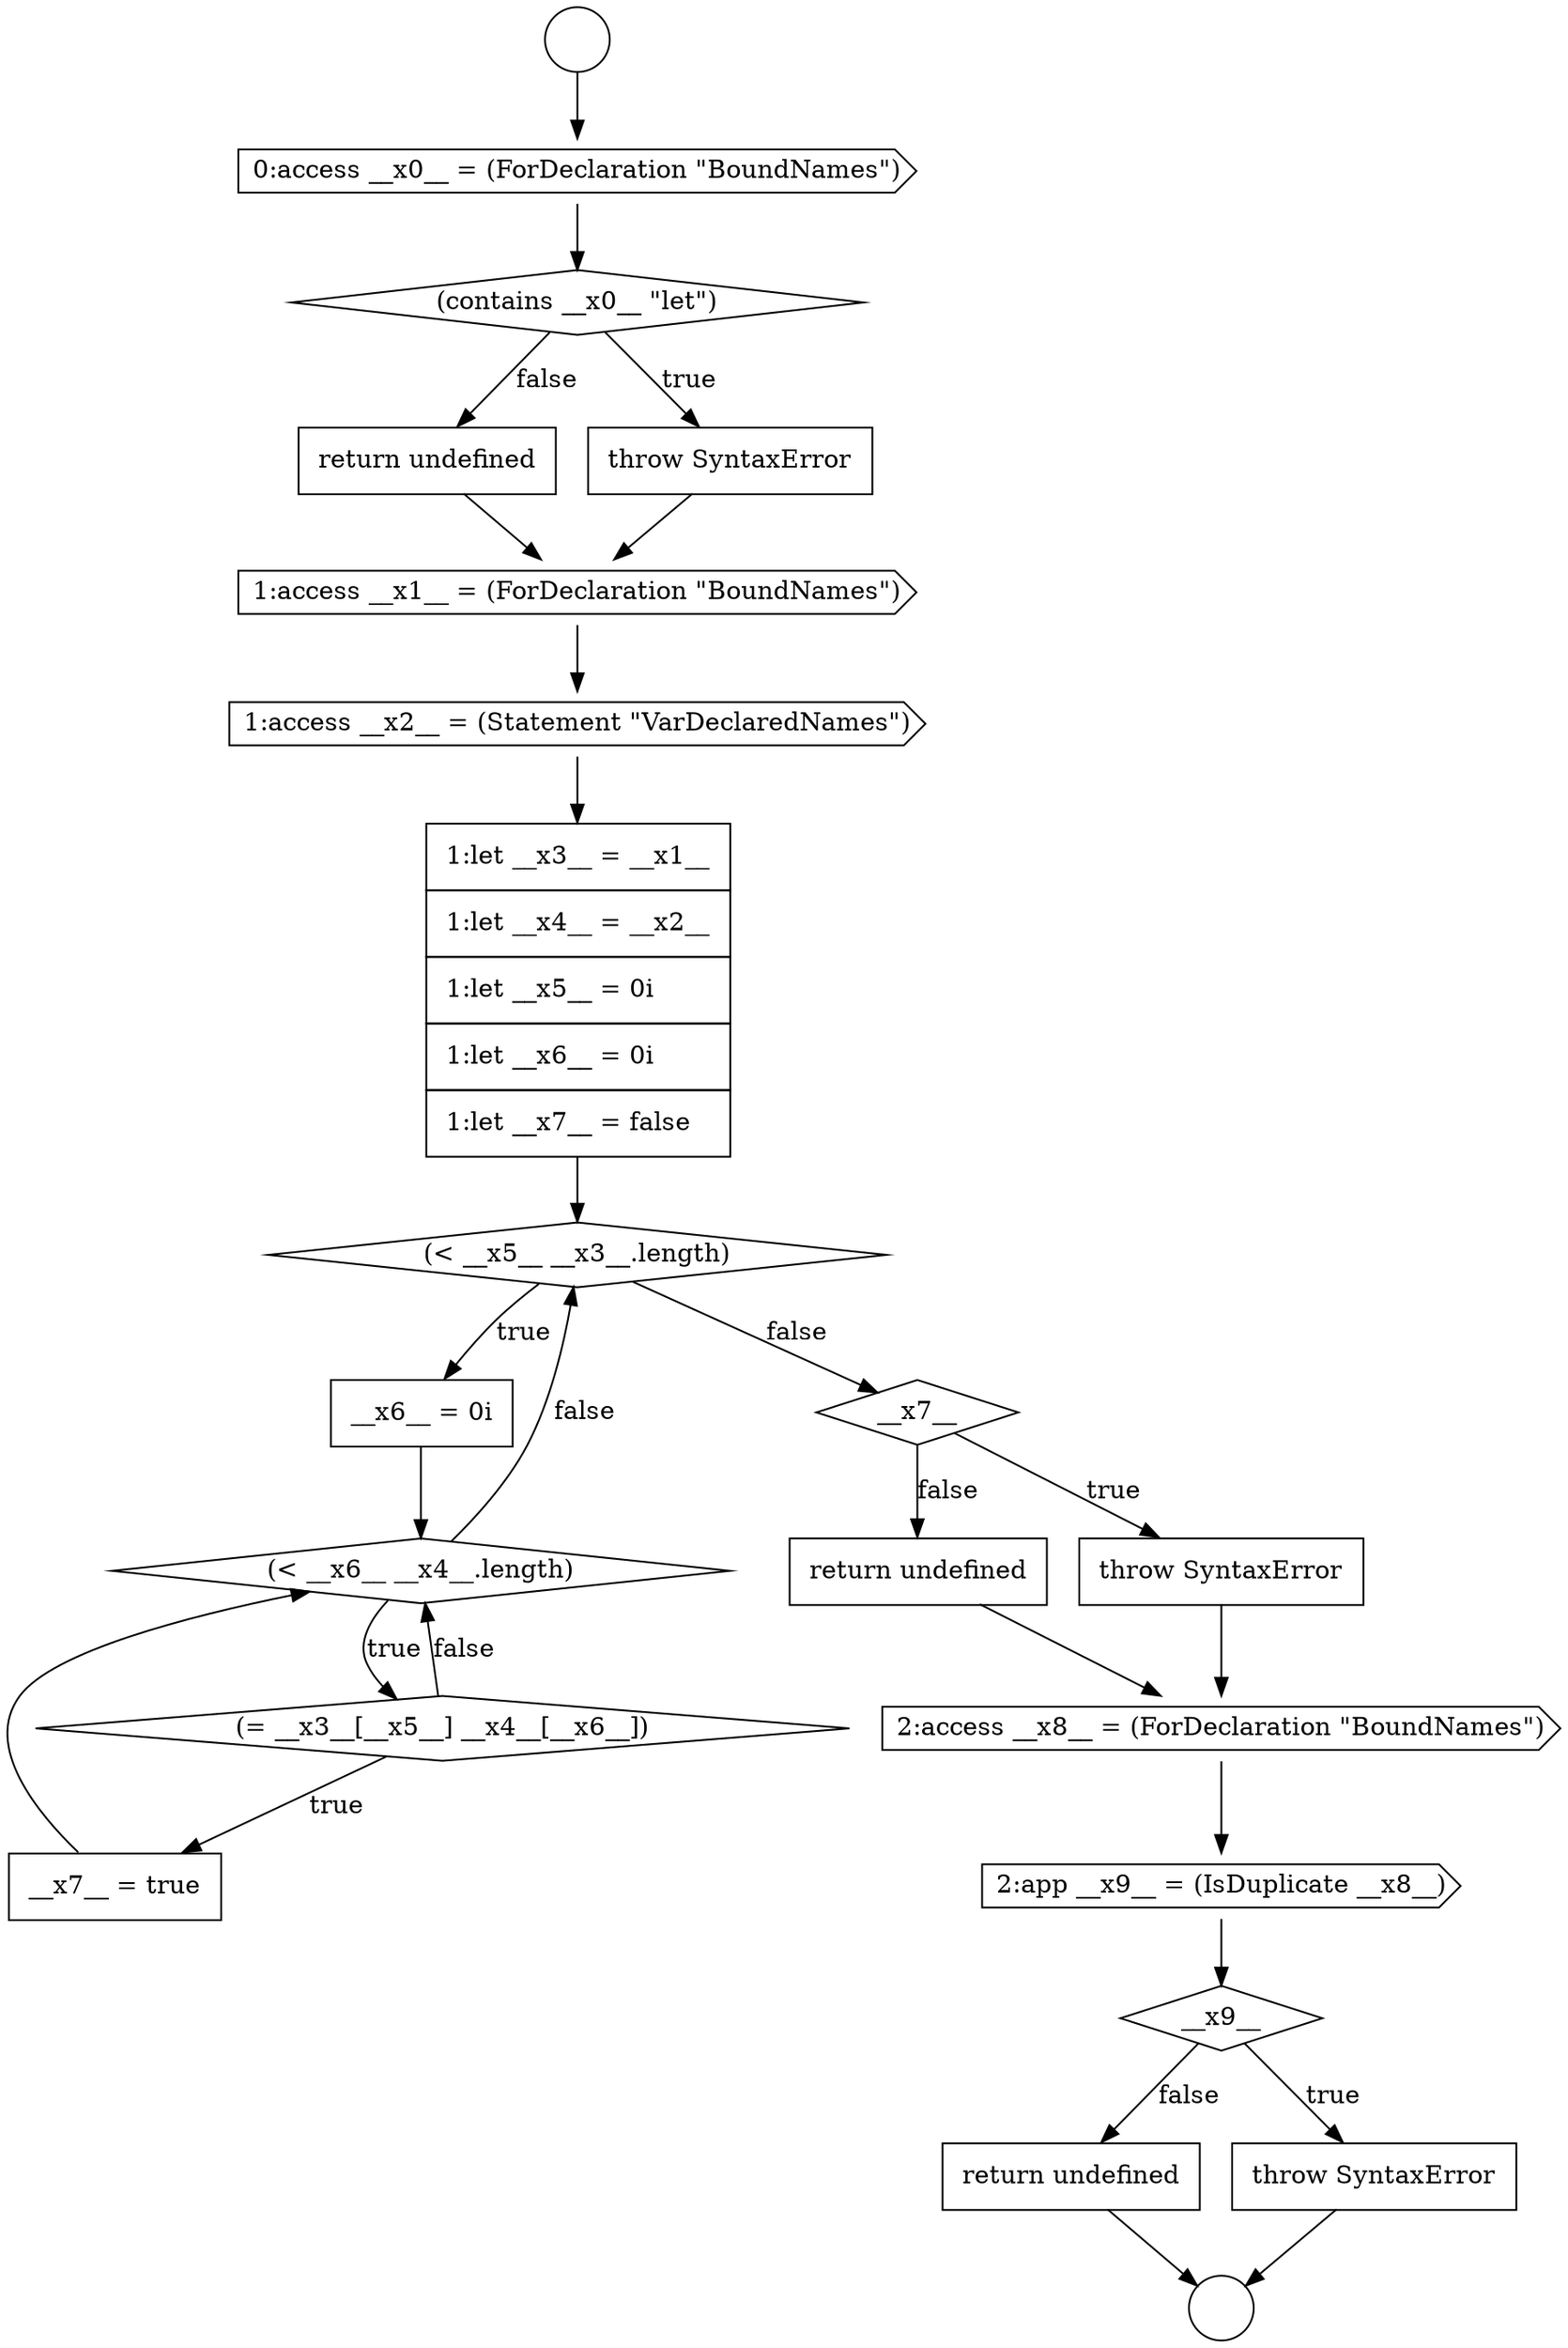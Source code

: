 digraph {
  node19326 [shape=diamond, label=<<font color="black">(&lt; __x5__ __x3__.length)</font>> color="black" fillcolor="white" style=filled]
  node19323 [shape=cds, label=<<font color="black">1:access __x1__ = (ForDeclaration &quot;BoundNames&quot;)</font>> color="black" fillcolor="white" style=filled]
  node19318 [shape=circle label=" " color="black" fillcolor="white" style=filled]
  node19327 [shape=none, margin=0, label=<<font color="black">
    <table border="0" cellborder="1" cellspacing="0" cellpadding="10">
      <tr><td align="left">__x6__ = 0i</td></tr>
    </table>
  </font>> color="black" fillcolor="white" style=filled]
  node19338 [shape=none, margin=0, label=<<font color="black">
    <table border="0" cellborder="1" cellspacing="0" cellpadding="10">
      <tr><td align="left">return undefined</td></tr>
    </table>
  </font>> color="black" fillcolor="white" style=filled]
  node19322 [shape=none, margin=0, label=<<font color="black">
    <table border="0" cellborder="1" cellspacing="0" cellpadding="10">
      <tr><td align="left">return undefined</td></tr>
    </table>
  </font>> color="black" fillcolor="white" style=filled]
  node19337 [shape=none, margin=0, label=<<font color="black">
    <table border="0" cellborder="1" cellspacing="0" cellpadding="10">
      <tr><td align="left">throw SyntaxError</td></tr>
    </table>
  </font>> color="black" fillcolor="white" style=filled]
  node19321 [shape=none, margin=0, label=<<font color="black">
    <table border="0" cellborder="1" cellspacing="0" cellpadding="10">
      <tr><td align="left">throw SyntaxError</td></tr>
    </table>
  </font>> color="black" fillcolor="white" style=filled]
  node19335 [shape=cds, label=<<font color="black">2:app __x9__ = (IsDuplicate __x8__)</font>> color="black" fillcolor="white" style=filled]
  node19320 [shape=diamond, label=<<font color="black">(contains __x0__ &quot;let&quot;)</font>> color="black" fillcolor="white" style=filled]
  node19325 [shape=none, margin=0, label=<<font color="black">
    <table border="0" cellborder="1" cellspacing="0" cellpadding="10">
      <tr><td align="left">1:let __x3__ = __x1__</td></tr>
      <tr><td align="left">1:let __x4__ = __x2__</td></tr>
      <tr><td align="left">1:let __x5__ = 0i</td></tr>
      <tr><td align="left">1:let __x6__ = 0i</td></tr>
      <tr><td align="left">1:let __x7__ = false</td></tr>
    </table>
  </font>> color="black" fillcolor="white" style=filled]
  node19317 [shape=circle label=" " color="black" fillcolor="white" style=filled]
  node19334 [shape=cds, label=<<font color="black">2:access __x8__ = (ForDeclaration &quot;BoundNames&quot;)</font>> color="black" fillcolor="white" style=filled]
  node19329 [shape=diamond, label=<<font color="black">(= __x3__[__x5__] __x4__[__x6__])</font>> color="black" fillcolor="white" style=filled]
  node19319 [shape=cds, label=<<font color="black">0:access __x0__ = (ForDeclaration &quot;BoundNames&quot;)</font>> color="black" fillcolor="white" style=filled]
  node19332 [shape=none, margin=0, label=<<font color="black">
    <table border="0" cellborder="1" cellspacing="0" cellpadding="10">
      <tr><td align="left">throw SyntaxError</td></tr>
    </table>
  </font>> color="black" fillcolor="white" style=filled]
  node19333 [shape=none, margin=0, label=<<font color="black">
    <table border="0" cellborder="1" cellspacing="0" cellpadding="10">
      <tr><td align="left">return undefined</td></tr>
    </table>
  </font>> color="black" fillcolor="white" style=filled]
  node19328 [shape=diamond, label=<<font color="black">(&lt; __x6__ __x4__.length)</font>> color="black" fillcolor="white" style=filled]
  node19330 [shape=none, margin=0, label=<<font color="black">
    <table border="0" cellborder="1" cellspacing="0" cellpadding="10">
      <tr><td align="left">__x7__ = true</td></tr>
    </table>
  </font>> color="black" fillcolor="white" style=filled]
  node19336 [shape=diamond, label=<<font color="black">__x9__</font>> color="black" fillcolor="white" style=filled]
  node19324 [shape=cds, label=<<font color="black">1:access __x2__ = (Statement &quot;VarDeclaredNames&quot;)</font>> color="black" fillcolor="white" style=filled]
  node19331 [shape=diamond, label=<<font color="black">__x7__</font>> color="black" fillcolor="white" style=filled]
  node19338 -> node19318 [ color="black"]
  node19327 -> node19328 [ color="black"]
  node19320 -> node19321 [label=<<font color="black">true</font>> color="black"]
  node19320 -> node19322 [label=<<font color="black">false</font>> color="black"]
  node19325 -> node19326 [ color="black"]
  node19323 -> node19324 [ color="black"]
  node19324 -> node19325 [ color="black"]
  node19321 -> node19323 [ color="black"]
  node19319 -> node19320 [ color="black"]
  node19332 -> node19334 [ color="black"]
  node19335 -> node19336 [ color="black"]
  node19317 -> node19319 [ color="black"]
  node19330 -> node19328 [ color="black"]
  node19326 -> node19327 [label=<<font color="black">true</font>> color="black"]
  node19326 -> node19331 [label=<<font color="black">false</font>> color="black"]
  node19334 -> node19335 [ color="black"]
  node19336 -> node19337 [label=<<font color="black">true</font>> color="black"]
  node19336 -> node19338 [label=<<font color="black">false</font>> color="black"]
  node19331 -> node19332 [label=<<font color="black">true</font>> color="black"]
  node19331 -> node19333 [label=<<font color="black">false</font>> color="black"]
  node19333 -> node19334 [ color="black"]
  node19329 -> node19330 [label=<<font color="black">true</font>> color="black"]
  node19329 -> node19328 [label=<<font color="black">false</font>> color="black"]
  node19337 -> node19318 [ color="black"]
  node19322 -> node19323 [ color="black"]
  node19328 -> node19329 [label=<<font color="black">true</font>> color="black"]
  node19328 -> node19326 [label=<<font color="black">false</font>> color="black"]
}

